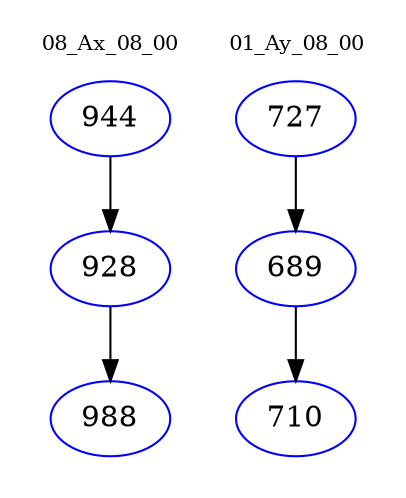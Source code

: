 digraph{
subgraph cluster_0 {
color = white
label = "08_Ax_08_00";
fontsize=10;
T0_944 [label="944", color="blue"]
T0_944 -> T0_928 [color="black"]
T0_928 [label="928", color="blue"]
T0_928 -> T0_988 [color="black"]
T0_988 [label="988", color="blue"]
}
subgraph cluster_1 {
color = white
label = "01_Ay_08_00";
fontsize=10;
T1_727 [label="727", color="blue"]
T1_727 -> T1_689 [color="black"]
T1_689 [label="689", color="blue"]
T1_689 -> T1_710 [color="black"]
T1_710 [label="710", color="blue"]
}
}
